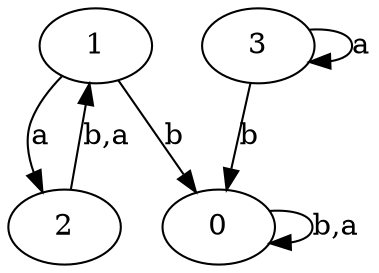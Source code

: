 digraph {
 ranksep=0.5;
 d2tdocpreamble = "\usetikzlibrary{automata}";
 d2tfigpreamble = "\tikzstyle{every state}= [ draw=blue!50,very thick,fill=blue!20]  \tikzstyle{auto}= [fill=white]";
 node [style="state"];
 edge [lblstyle="auto",topath="bend right", len=4  ]
  "0" [label="0",style = "state, initial"];
  "1" [label="1",style = "state, accepting"];
  "2" [label="2",];
  "3" [label="3",];
  "0" -> "0" [label="b,a",topath="loop above"];
  "1" -> "0" [label="b"];
  "1" -> "2" [label="a"];
  "2" -> "1" [label="b,a"];
  "3" -> "0" [label="b"];
  "3" -> "3" [label="a",topath="loop above"];
}
